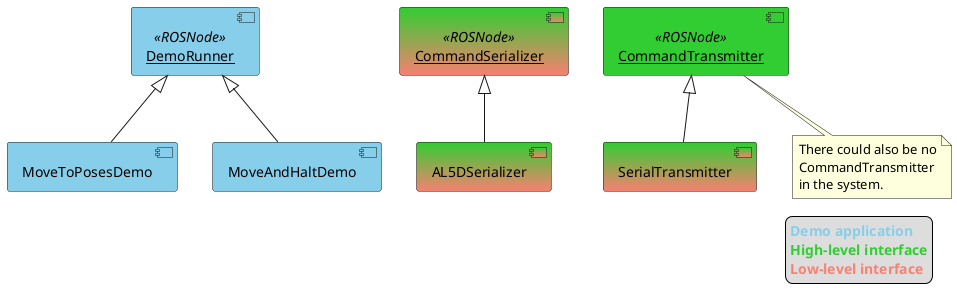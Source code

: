 @startuml

component "<u>DemoRunner</u>" <<ROSNode>> as DemoRunner #SkyBlue
component "<u>CommandSerializer</u>" <<ROSNode>> as CommandSerializer #LimeGreen-Salmon
component "<u>CommandTransmitter</u>" <<ROSNode>> as CommandTransmitter #LimeGreen

component MoveToPosesDemo #SkyBlue
component MoveAndHaltDemo #SkyBlue
component AL5DSerializer #LimeGreen-Salmon
component SerialTransmitter #LimeGreen-Salmon

note bottom of CommandTransmitter : There could also be no\nCommandTransmitter\nin the system.

DemoRunner <|-- MoveToPosesDemo
DemoRunner <|-- MoveAndHaltDemo
CommandSerializer <|-- AL5DSerializer
CommandTransmitter <|-- SerialTransmitter

legend right
  <b><color:SkyBlue>Demo application</color></b>
  <b><color:LimeGreen>High-level interface</color></b>
  <b><color:Salmon>Low-level interface</color></b>
endlegend

@enduml
